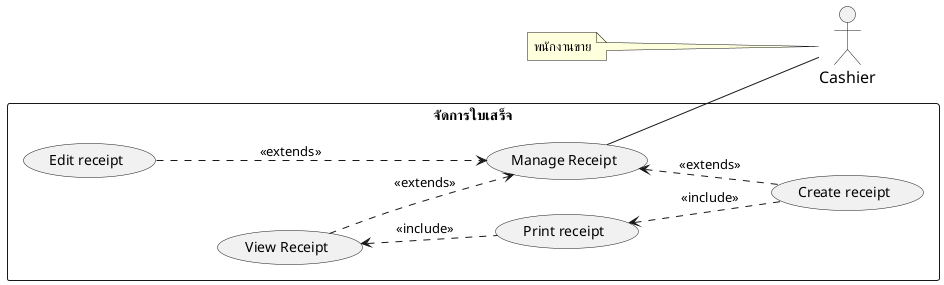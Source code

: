@startuml
'https://plantuml.com/usecase-diagram

skinparam sequence {
    ParticipantFontName Thai
    ParticipantFontSize 16
    ActorFontSize 16
    ActorFontName Thai
}
'skinparam linetype polyline
' skinparam linetype ortho

skinparam Participant{
    FontColor #efefef
    BorderColor #c0c0c0
}
skinparam Sequence{
    ParticipantBorderThickness .5
    LifeLineBorderColor #8a8a8a
}
left to right direction

actor Cashier as actorCashier
note left of actorCashier : พนักงานขาย


' =================== Stock System ===================
rectangle "จัดการใบเสร็จ" as manageReceipt {


    '    ออกใบเสร็จ
    usecase (Manage Receipt) as (usecaseReceipt)
    usecase (View Receipt) as (usecaseViewReceipt)
    usecase (Print receipt) as (usecasePrintReceipt)
    usecase (Edit receipt) as (usecaseEditReceipt)
    usecase (Create receipt) as (usecaseCreateReceipt)



    '===========================================================
    ' ===                  Associate Flow                    ===
    '===========================================================




    ' ================ Receipt ================
    (usecaseCreateReceipt) .up.> (usecaseReceipt) : <<extends>>
    (usecaseViewReceipt) .> (usecaseReceipt) : <<extends>>
    (usecaseEditReceipt) ...> (usecaseReceipt) : <<extends>>
    (usecaseCreateReceipt) .up.> (usecasePrintReceipt) : <<include>>
    (usecaseViewReceipt)  <..   (usecasePrintReceipt): <<include>>

    (usecaseReceipt) -- actorCashier




}

@enduml
